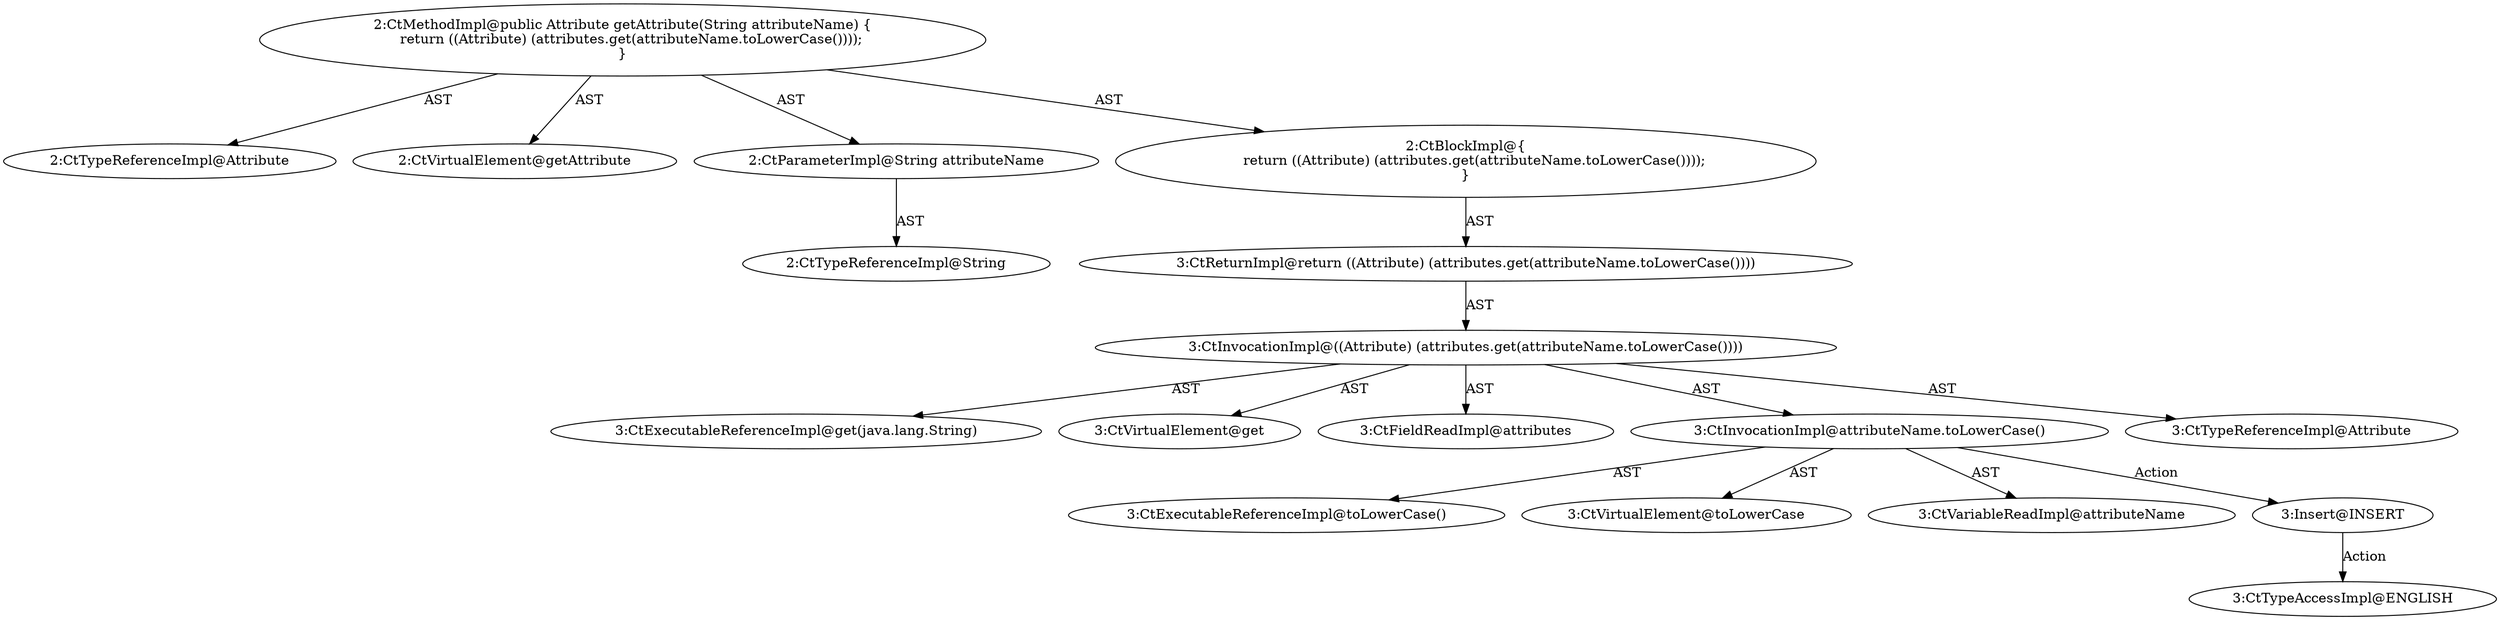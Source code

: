 digraph "getAttribute#?,String" {
0 [label="2:CtTypeReferenceImpl@Attribute" shape=ellipse]
1 [label="2:CtVirtualElement@getAttribute" shape=ellipse]
2 [label="2:CtParameterImpl@String attributeName" shape=ellipse]
3 [label="2:CtTypeReferenceImpl@String" shape=ellipse]
4 [label="3:CtExecutableReferenceImpl@get(java.lang.String)" shape=ellipse]
5 [label="3:CtVirtualElement@get" shape=ellipse]
6 [label="3:CtFieldReadImpl@attributes" shape=ellipse]
7 [label="3:CtExecutableReferenceImpl@toLowerCase()" shape=ellipse]
8 [label="3:CtVirtualElement@toLowerCase" shape=ellipse]
9 [label="3:CtVariableReadImpl@attributeName" shape=ellipse]
10 [label="3:CtInvocationImpl@attributeName.toLowerCase()" shape=ellipse]
11 [label="3:CtInvocationImpl@((Attribute) (attributes.get(attributeName.toLowerCase())))" shape=ellipse]
12 [label="3:CtTypeReferenceImpl@Attribute" shape=ellipse]
13 [label="3:CtReturnImpl@return ((Attribute) (attributes.get(attributeName.toLowerCase())))" shape=ellipse]
14 [label="2:CtBlockImpl@\{
    return ((Attribute) (attributes.get(attributeName.toLowerCase())));
\}" shape=ellipse]
15 [label="2:CtMethodImpl@public Attribute getAttribute(String attributeName) \{
    return ((Attribute) (attributes.get(attributeName.toLowerCase())));
\}" shape=ellipse]
16 [label="3:Insert@INSERT" shape=ellipse]
17 [label="3:CtTypeAccessImpl@ENGLISH" shape=ellipse]
2 -> 3 [label="AST"];
10 -> 8 [label="AST"];
10 -> 9 [label="AST"];
10 -> 7 [label="AST"];
10 -> 16 [label="Action"];
11 -> 5 [label="AST"];
11 -> 12 [label="AST"];
11 -> 6 [label="AST"];
11 -> 4 [label="AST"];
11 -> 10 [label="AST"];
13 -> 11 [label="AST"];
14 -> 13 [label="AST"];
15 -> 1 [label="AST"];
15 -> 0 [label="AST"];
15 -> 2 [label="AST"];
15 -> 14 [label="AST"];
16 -> 17 [label="Action"];
}